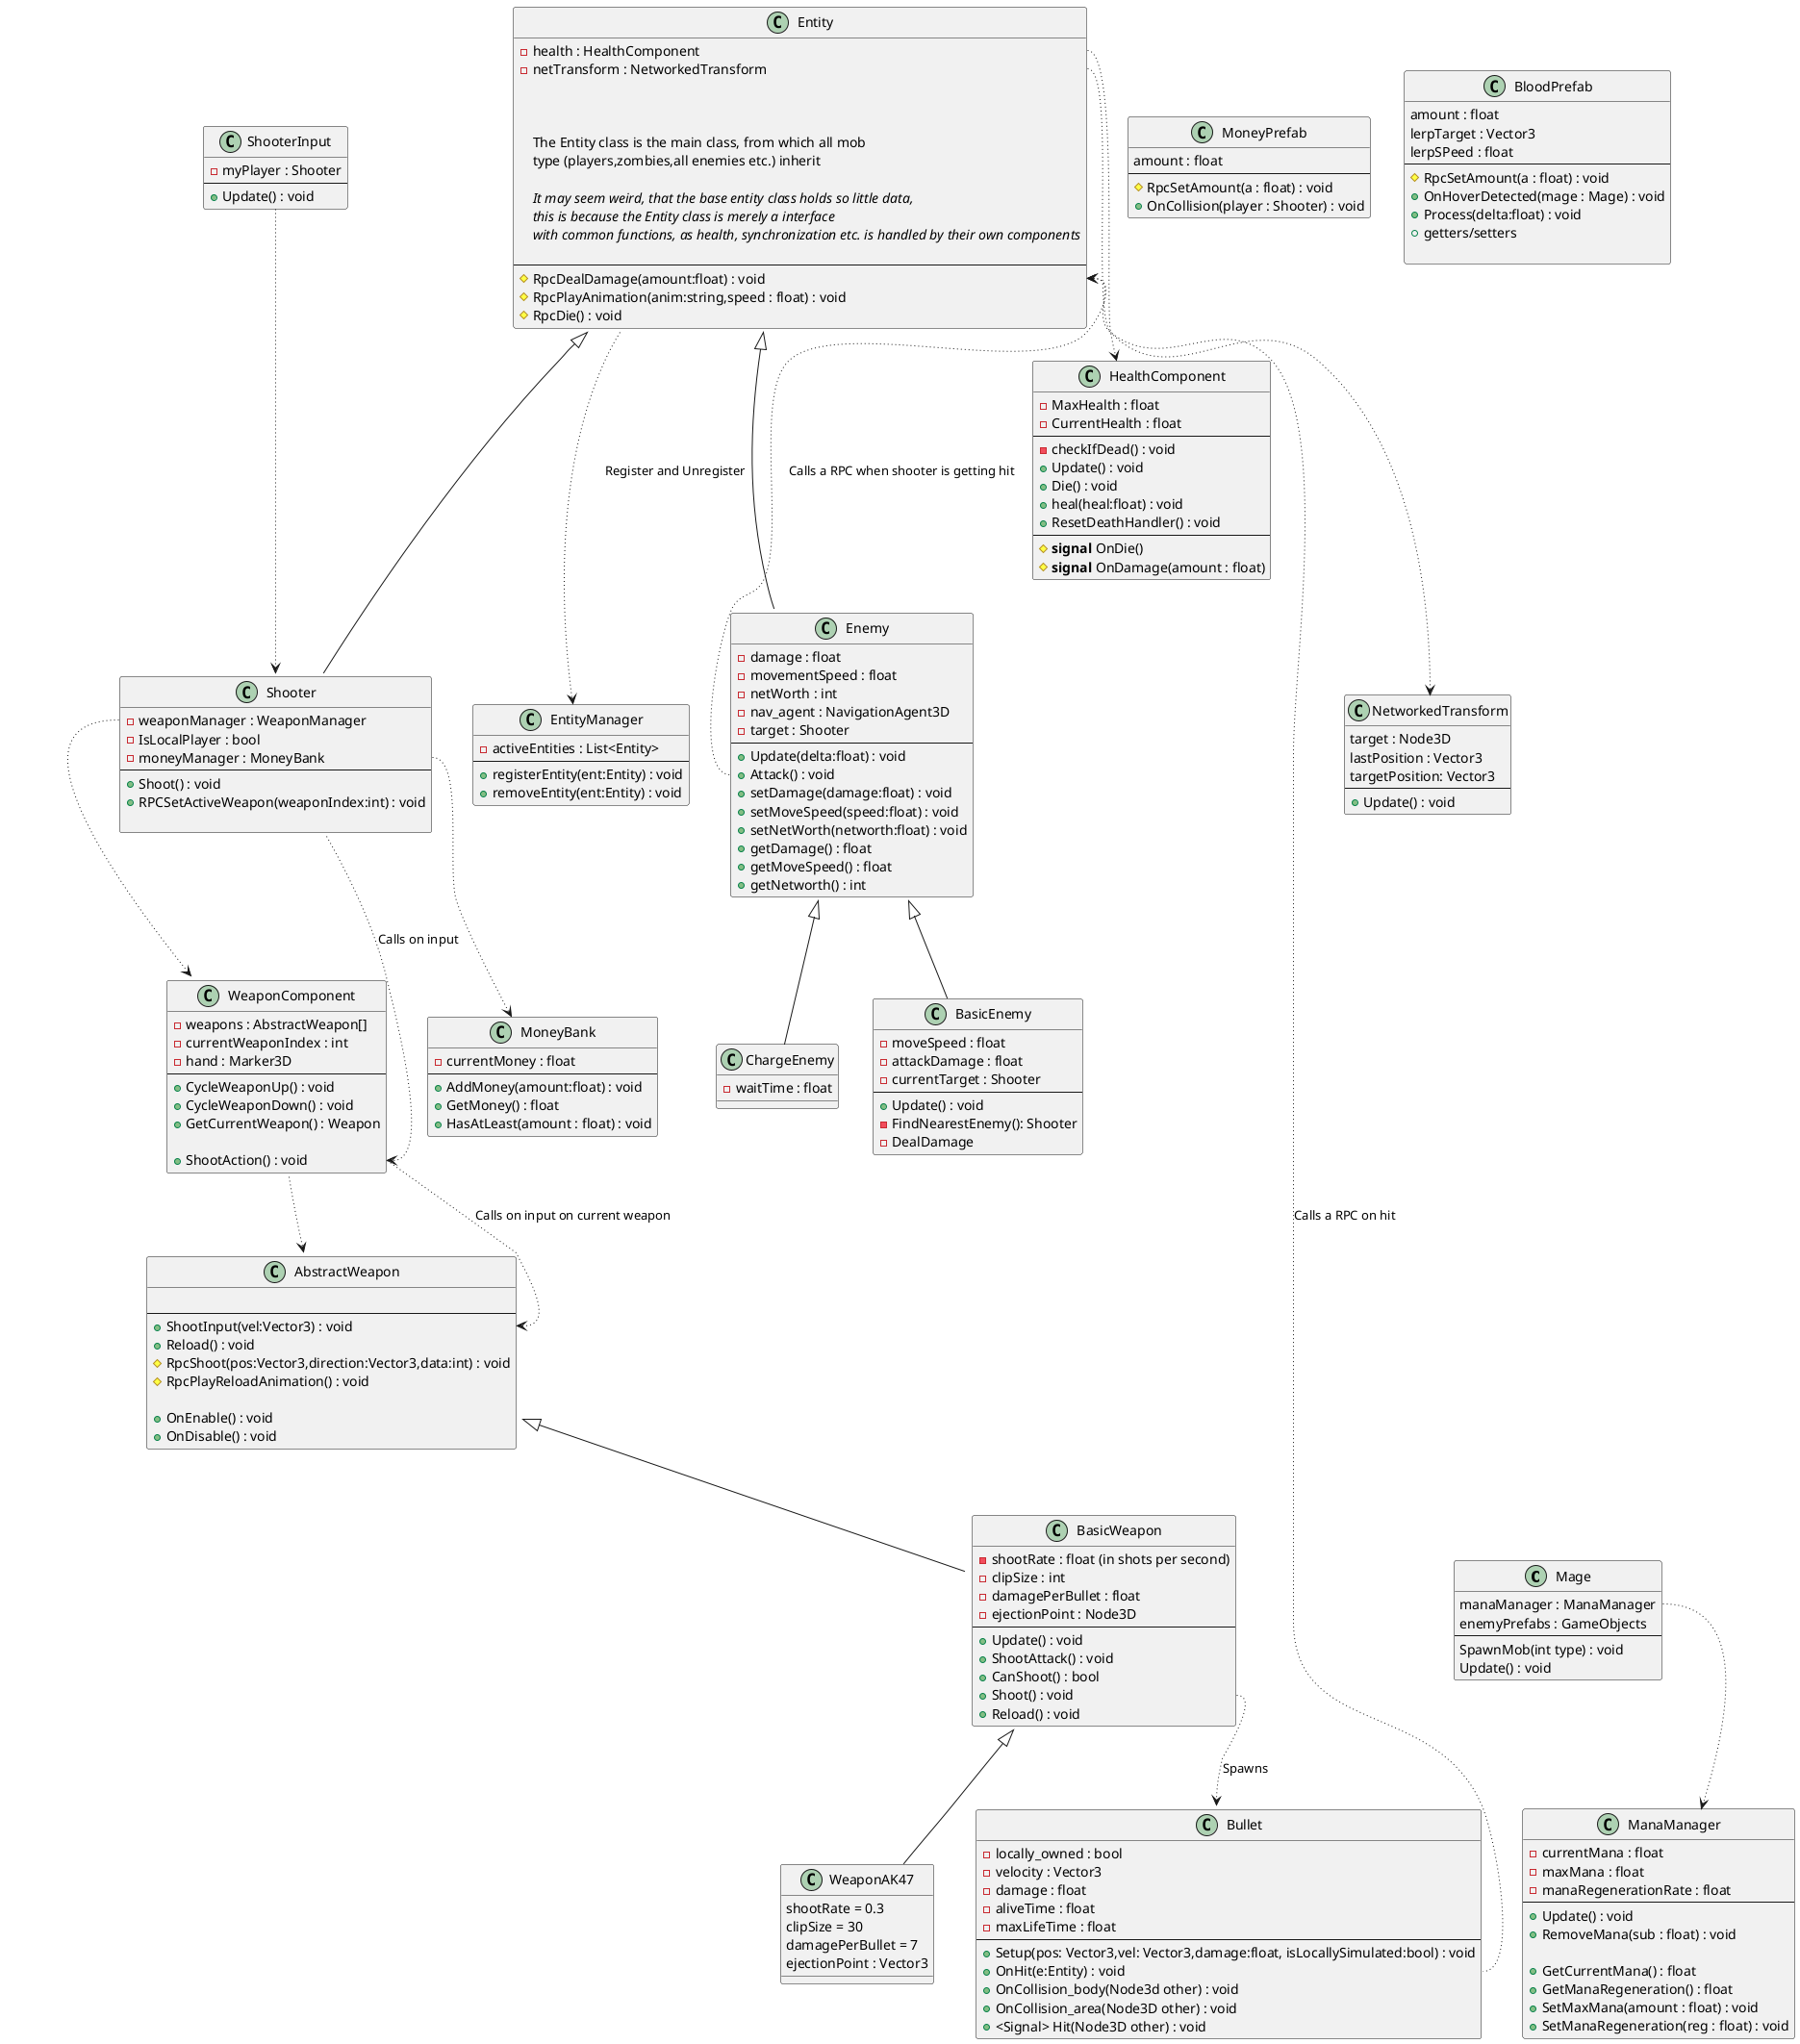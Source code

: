 @startuml NCC-Multibillion-dollar-project

class Mage {
    manaManager : ManaManager
    enemyPrefabs : GameObjects
    --
    SpawnMob(int type) : void
    Update() : void
}

class Entity {
    - health : HealthComponent
    - netTransform : NetworkedTransform



    The Entity class is the main class, from which all mob 
    type (players,zombies,all enemies etc.) inherit

    <i>It may seem weird, that the base entity class holds so little data,</i>
    <i>this is because the Entity class is merely a interface </i>
    <i>with common functions, as health, synchronization etc. is handled by their own components</i>

    --
    # RpcDealDamage(amount:float) : void
    # RpcPlayAnimation(anim:string,speed : float) : void
    # RpcDie() : void
}

class EntityManager {
    - activeEntities : List<Entity>
    --
    + registerEntity(ent:Entity) : void
    + removeEntity(ent:Entity) : void
}

class Shooter {
    - weaponManager : WeaponManager
    - IsLocalPlayer : bool
    - moneyManager : MoneyBank
    --
    + Shoot() : void
    + RPCSetActiveWeapon(weaponIndex:int) : void

}

class Enemy {
    - damage : float
    - movementSpeed : float
    - netWorth : int
    - nav_agent : NavigationAgent3D
    - target : Shooter
    --
    + Update(delta:float) : void
    + Attack() : void
    + setDamage(damage:float) : void
    + setMoveSpeed(speed:float) : void
    + setNetWorth(networth:float) : void
    + getDamage() : float
    + getMoveSpeed() : float
    + getNetworth() : int
}

class BasicEnemy {
    - moveSpeed : float
    - attackDamage : float
    - currentTarget : Shooter
    --
    + Update() : void
    - FindNearestEnemy(): Shooter
    - DealDamage
}

class ChargeEnemy {
    - waitTime : float
}

class HealthComponent {
    - MaxHealth : float
    - CurrentHealth : float
    --
    - checkIfDead() : void
    + Update() : void
    + Die() : void
    + heal(heal:float) : void
    + ResetDeathHandler() : void
    --
    # <b>signal</b> OnDie()
    # <b>signal</b> OnDamage(amount : float)
}

class AbstractWeapon {
    
    --
    + ShootInput(vel:Vector3) : void
    + Reload() : void
    # RpcShoot(pos:Vector3,direction:Vector3,data:int) : void
    # RpcPlayReloadAnimation() : void

    + OnEnable() : void
    + OnDisable() : void
}

class BasicWeapon {
    - shootRate : float (in shots per second)
    - clipSize : int
    - damagePerBullet : float
    - ejectionPoint : Node3D
    --
    + Update() : void
    + ShootAttack() : void
    + CanShoot() : bool
    + Shoot() : void
    + Reload() : void
}

class Bullet {
    - locally_owned : bool
    - velocity : Vector3
    - damage : float
    - aliveTime : float
    - maxLifeTime : float
    --
    + Setup(pos: Vector3,vel: Vector3,damage:float, isLocallySimulated:bool) : void
    + OnHit(e:Entity) : void
    + OnCollision_body(Node3d other) : void
    + OnCollision_area(Node3D other) : void
    + <Signal> Hit(Node3D other) : void
}

class MoneyPrefab {
    amount : float
    --
    # RpcSetAmount(a : float) : void
    + OnCollision(player : Shooter) : void
}

class BloodPrefab {
    amount : float
    lerpTarget : Vector3
    lerpSPeed : float
    --
    # RpcSetAmount(a : float) : void
    + OnHoverDetected(mage : Mage) : void
    + Process(delta:float) : void
    + getters/setters

}

class ManaManager {
    - currentMana : float
    - maxMana : float
    - manaRegenerationRate : float
    --
    + Update() : void
    + RemoveMana(sub : float) : void

    + GetCurrentMana() : float
    + GetManaRegeneration() : float
    + SetMaxMana(amount : float) : void
    + SetManaRegeneration(reg : float) : void
}

class WeaponComponent {
    - weapons : AbstractWeapon[]
    - currentWeaponIndex : int
    - hand : Marker3D
    --
    + CycleWeaponUp() : void
    + CycleWeaponDown() : void
    + GetCurrentWeapon() : Weapon

    + ShootAction() : void
}

class MoneyBank {
    - currentMoney : float
    --
    + AddMoney(amount:float) : void
    + GetMoney() : float
    + HasAtLeast(amount : float) : void
}

class NetworkedTransform {
    target : Node3D
    lastPosition : Vector3
    targetPosition: Vector3
    --
    + Update() : void
}

class ShooterInput {
    - myPlayer : Shooter
    --
    + Update() : void
}

class WeaponAK47 {
    shootRate = 0.3
    clipSize = 30
    damagePerBullet = 7
    ejectionPoint : Vector3
}


Shooter -up-|> Entity
Enemy -up-|> Entity
BasicEnemy -up-|> Enemy
ChargeEnemy -up-|> Enemy

Entity::health -[dotted]right-> HealthComponent
Shooter::weaponManager -[dotted]do-> WeaponComponent
BasicWeapon -up-|> AbstractWeapon
HealthComponent -[hidden]right-> BasicWeapon
Mage::manaManager -[dotted]-> ManaManager
BasicWeapon -[hidden]right-> Mage
WeaponComponent -[dotted]-> AbstractWeapon

Shooter::moneyManager -[dotted]-> MoneyBank 

Shooter -[dotted]-> WeaponComponent::Shoot : Calls on input
WeaponComponent::Shoot -[dotted]-> AbstractWeapon::ShootInput : Calls on input on current weapon

Bullet::OnHit -[dotted]up-> Entity::RpcDealDamage : Calls a RPC on hit
Enemy::Attack -[dotted]up-> Entity::RpcDealDamage : Calls a RPC when shooter is getting hit

BasicWeapon::Shoot -[dotted]-> Bullet : Spawns

Entity -[dotted]-> EntityManager : Register and Unregister
ShooterInput -[dotted]-> Shooter

Entity::netTransform -[dotted]-> NetworkedTransform

WeaponAK47 -up-|> BasicWeapon

@enduml